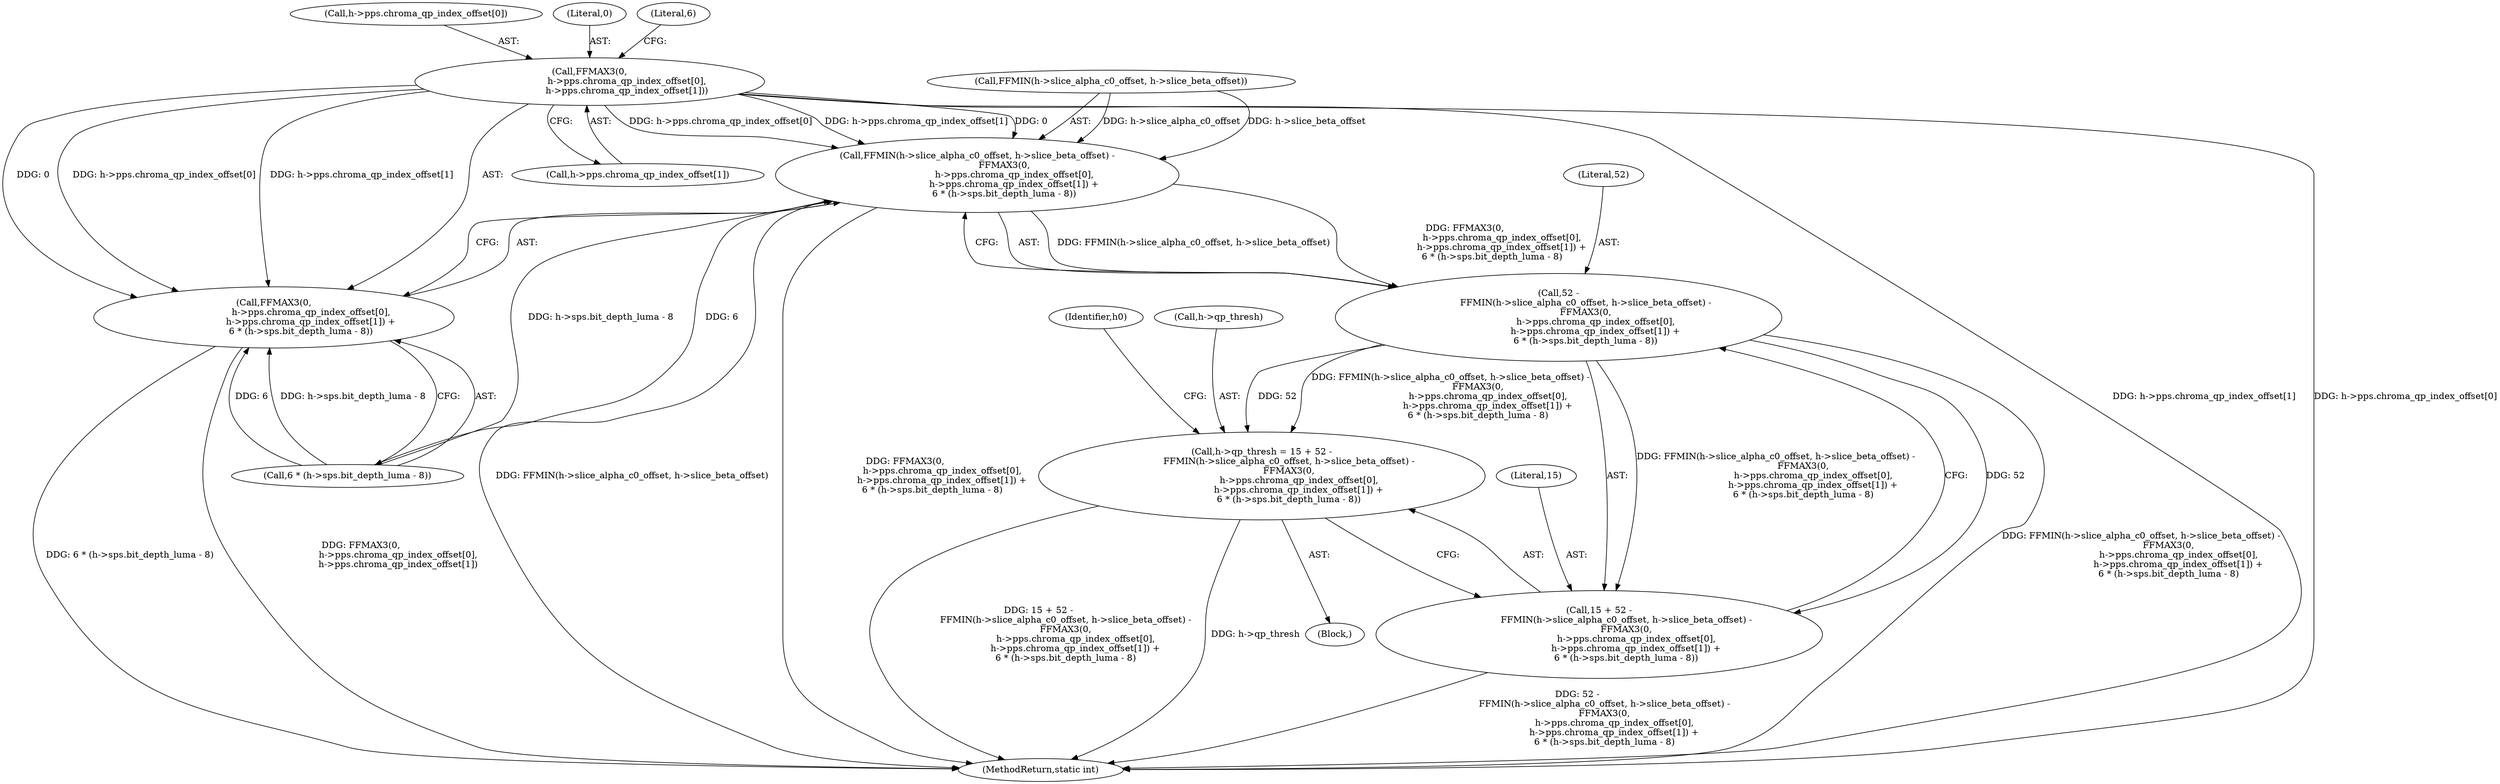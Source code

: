digraph "0_FFmpeg_29ffeef5e73b8f41ff3a3f2242d356759c66f91f@array" {
"1002864" [label="(Call,FFMAX3(0,\n                          h->pps.chroma_qp_index_offset[0],\n                          h->pps.chroma_qp_index_offset[1]))"];
"1002855" [label="(Call,FFMIN(h->slice_alpha_c0_offset, h->slice_beta_offset) -\n                   FFMAX3(0,\n                          h->pps.chroma_qp_index_offset[0],\n                          h->pps.chroma_qp_index_offset[1]) +\n                   6 * (h->sps.bit_depth_luma - 8))"];
"1002853" [label="(Call,52 -\n                   FFMIN(h->slice_alpha_c0_offset, h->slice_beta_offset) -\n                   FFMAX3(0,\n                          h->pps.chroma_qp_index_offset[0],\n                          h->pps.chroma_qp_index_offset[1]) +\n                   6 * (h->sps.bit_depth_luma - 8))"];
"1002847" [label="(Call,h->qp_thresh = 15 + 52 -\n                   FFMIN(h->slice_alpha_c0_offset, h->slice_beta_offset) -\n                   FFMAX3(0,\n                          h->pps.chroma_qp_index_offset[0],\n                          h->pps.chroma_qp_index_offset[1]) +\n                   6 * (h->sps.bit_depth_luma - 8))"];
"1002851" [label="(Call,15 + 52 -\n                   FFMIN(h->slice_alpha_c0_offset, h->slice_beta_offset) -\n                   FFMAX3(0,\n                          h->pps.chroma_qp_index_offset[0],\n                          h->pps.chroma_qp_index_offset[1]) +\n                   6 * (h->sps.bit_depth_luma - 8))"];
"1002863" [label="(Call,FFMAX3(0,\n                          h->pps.chroma_qp_index_offset[0],\n                          h->pps.chroma_qp_index_offset[1]) +\n                   6 * (h->sps.bit_depth_luma - 8))"];
"1002866" [label="(Call,h->pps.chroma_qp_index_offset[0])"];
"1002891" [label="(Identifier,h0)"];
"1002863" [label="(Call,FFMAX3(0,\n                          h->pps.chroma_qp_index_offset[0],\n                          h->pps.chroma_qp_index_offset[1]) +\n                   6 * (h->sps.bit_depth_luma - 8))"];
"1002865" [label="(Literal,0)"];
"1003426" [label="(MethodReturn,static int)"];
"1002851" [label="(Call,15 + 52 -\n                   FFMIN(h->slice_alpha_c0_offset, h->slice_beta_offset) -\n                   FFMAX3(0,\n                          h->pps.chroma_qp_index_offset[0],\n                          h->pps.chroma_qp_index_offset[1]) +\n                   6 * (h->sps.bit_depth_luma - 8))"];
"1002853" [label="(Call,52 -\n                   FFMIN(h->slice_alpha_c0_offset, h->slice_beta_offset) -\n                   FFMAX3(0,\n                          h->pps.chroma_qp_index_offset[0],\n                          h->pps.chroma_qp_index_offset[1]) +\n                   6 * (h->sps.bit_depth_luma - 8))"];
"1002847" [label="(Call,h->qp_thresh = 15 + 52 -\n                   FFMIN(h->slice_alpha_c0_offset, h->slice_beta_offset) -\n                   FFMAX3(0,\n                          h->pps.chroma_qp_index_offset[0],\n                          h->pps.chroma_qp_index_offset[1]) +\n                   6 * (h->sps.bit_depth_luma - 8))"];
"1002881" [label="(Literal,6)"];
"1002873" [label="(Call,h->pps.chroma_qp_index_offset[1])"];
"1000127" [label="(Block,)"];
"1002848" [label="(Call,h->qp_thresh)"];
"1002856" [label="(Call,FFMIN(h->slice_alpha_c0_offset, h->slice_beta_offset))"];
"1002852" [label="(Literal,15)"];
"1002855" [label="(Call,FFMIN(h->slice_alpha_c0_offset, h->slice_beta_offset) -\n                   FFMAX3(0,\n                          h->pps.chroma_qp_index_offset[0],\n                          h->pps.chroma_qp_index_offset[1]) +\n                   6 * (h->sps.bit_depth_luma - 8))"];
"1002864" [label="(Call,FFMAX3(0,\n                          h->pps.chroma_qp_index_offset[0],\n                          h->pps.chroma_qp_index_offset[1]))"];
"1002880" [label="(Call,6 * (h->sps.bit_depth_luma - 8))"];
"1002854" [label="(Literal,52)"];
"1002864" -> "1002863"  [label="AST: "];
"1002864" -> "1002873"  [label="CFG: "];
"1002865" -> "1002864"  [label="AST: "];
"1002866" -> "1002864"  [label="AST: "];
"1002873" -> "1002864"  [label="AST: "];
"1002881" -> "1002864"  [label="CFG: "];
"1002864" -> "1003426"  [label="DDG: h->pps.chroma_qp_index_offset[1]"];
"1002864" -> "1003426"  [label="DDG: h->pps.chroma_qp_index_offset[0]"];
"1002864" -> "1002855"  [label="DDG: 0"];
"1002864" -> "1002855"  [label="DDG: h->pps.chroma_qp_index_offset[0]"];
"1002864" -> "1002855"  [label="DDG: h->pps.chroma_qp_index_offset[1]"];
"1002864" -> "1002863"  [label="DDG: 0"];
"1002864" -> "1002863"  [label="DDG: h->pps.chroma_qp_index_offset[0]"];
"1002864" -> "1002863"  [label="DDG: h->pps.chroma_qp_index_offset[1]"];
"1002855" -> "1002853"  [label="AST: "];
"1002855" -> "1002863"  [label="CFG: "];
"1002856" -> "1002855"  [label="AST: "];
"1002863" -> "1002855"  [label="AST: "];
"1002853" -> "1002855"  [label="CFG: "];
"1002855" -> "1003426"  [label="DDG: FFMIN(h->slice_alpha_c0_offset, h->slice_beta_offset)"];
"1002855" -> "1003426"  [label="DDG: FFMAX3(0,\n                          h->pps.chroma_qp_index_offset[0],\n                          h->pps.chroma_qp_index_offset[1]) +\n                   6 * (h->sps.bit_depth_luma - 8)"];
"1002855" -> "1002853"  [label="DDG: FFMIN(h->slice_alpha_c0_offset, h->slice_beta_offset)"];
"1002855" -> "1002853"  [label="DDG: FFMAX3(0,\n                          h->pps.chroma_qp_index_offset[0],\n                          h->pps.chroma_qp_index_offset[1]) +\n                   6 * (h->sps.bit_depth_luma - 8)"];
"1002856" -> "1002855"  [label="DDG: h->slice_alpha_c0_offset"];
"1002856" -> "1002855"  [label="DDG: h->slice_beta_offset"];
"1002880" -> "1002855"  [label="DDG: 6"];
"1002880" -> "1002855"  [label="DDG: h->sps.bit_depth_luma - 8"];
"1002853" -> "1002851"  [label="AST: "];
"1002854" -> "1002853"  [label="AST: "];
"1002851" -> "1002853"  [label="CFG: "];
"1002853" -> "1003426"  [label="DDG: FFMIN(h->slice_alpha_c0_offset, h->slice_beta_offset) -\n                   FFMAX3(0,\n                          h->pps.chroma_qp_index_offset[0],\n                          h->pps.chroma_qp_index_offset[1]) +\n                   6 * (h->sps.bit_depth_luma - 8)"];
"1002853" -> "1002847"  [label="DDG: 52"];
"1002853" -> "1002847"  [label="DDG: FFMIN(h->slice_alpha_c0_offset, h->slice_beta_offset) -\n                   FFMAX3(0,\n                          h->pps.chroma_qp_index_offset[0],\n                          h->pps.chroma_qp_index_offset[1]) +\n                   6 * (h->sps.bit_depth_luma - 8)"];
"1002853" -> "1002851"  [label="DDG: 52"];
"1002853" -> "1002851"  [label="DDG: FFMIN(h->slice_alpha_c0_offset, h->slice_beta_offset) -\n                   FFMAX3(0,\n                          h->pps.chroma_qp_index_offset[0],\n                          h->pps.chroma_qp_index_offset[1]) +\n                   6 * (h->sps.bit_depth_luma - 8)"];
"1002847" -> "1000127"  [label="AST: "];
"1002847" -> "1002851"  [label="CFG: "];
"1002848" -> "1002847"  [label="AST: "];
"1002851" -> "1002847"  [label="AST: "];
"1002891" -> "1002847"  [label="CFG: "];
"1002847" -> "1003426"  [label="DDG: 15 + 52 -\n                   FFMIN(h->slice_alpha_c0_offset, h->slice_beta_offset) -\n                   FFMAX3(0,\n                          h->pps.chroma_qp_index_offset[0],\n                          h->pps.chroma_qp_index_offset[1]) +\n                   6 * (h->sps.bit_depth_luma - 8)"];
"1002847" -> "1003426"  [label="DDG: h->qp_thresh"];
"1002852" -> "1002851"  [label="AST: "];
"1002851" -> "1003426"  [label="DDG: 52 -\n                   FFMIN(h->slice_alpha_c0_offset, h->slice_beta_offset) -\n                   FFMAX3(0,\n                          h->pps.chroma_qp_index_offset[0],\n                          h->pps.chroma_qp_index_offset[1]) +\n                   6 * (h->sps.bit_depth_luma - 8)"];
"1002863" -> "1002880"  [label="CFG: "];
"1002880" -> "1002863"  [label="AST: "];
"1002863" -> "1003426"  [label="DDG: FFMAX3(0,\n                          h->pps.chroma_qp_index_offset[0],\n                          h->pps.chroma_qp_index_offset[1])"];
"1002863" -> "1003426"  [label="DDG: 6 * (h->sps.bit_depth_luma - 8)"];
"1002880" -> "1002863"  [label="DDG: 6"];
"1002880" -> "1002863"  [label="DDG: h->sps.bit_depth_luma - 8"];
}
